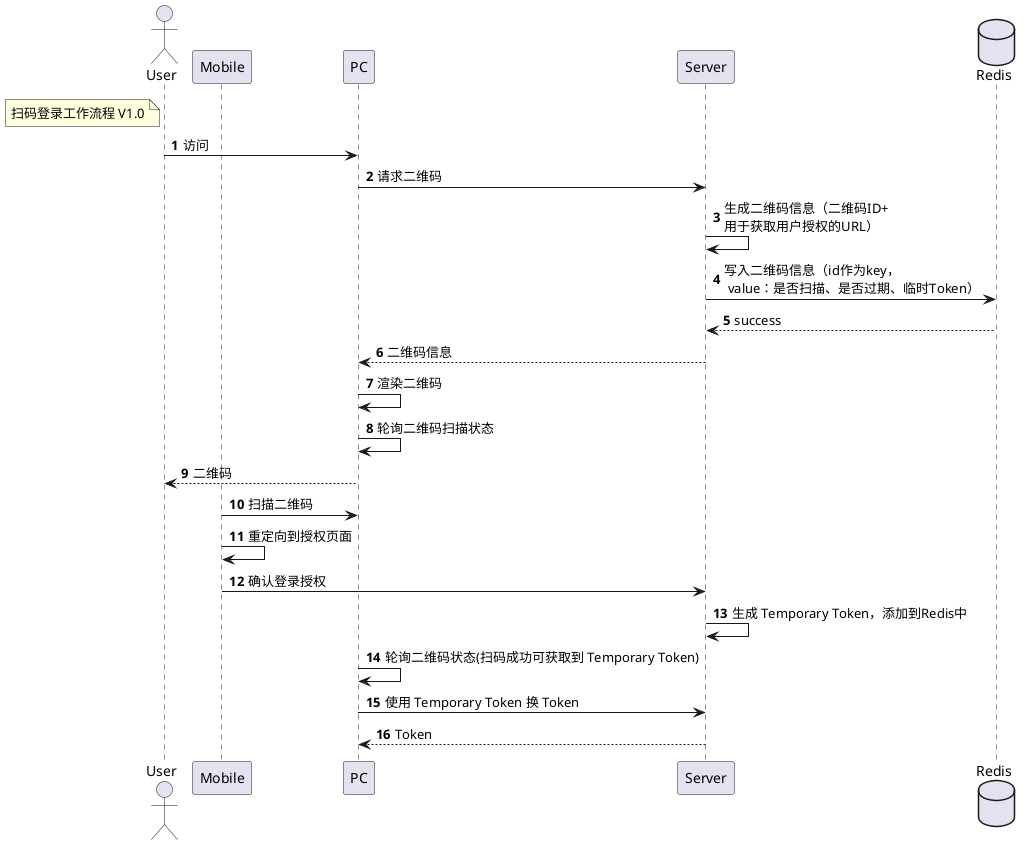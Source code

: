@startuml
'https://plantuml.com/sequence-diagram

autonumber
actor User
note left of User
扫码登录工作流程 V1.0
end note
participant Mobile
participant PC
participant Server
database Redis

User -> PC: 访问
PC -> Server: 请求二维码
Server -> Server: 生成二维码信息（二维码ID+\n用于获取用户授权的URL）
Server->Redis: 写入二维码信息（id作为key，\n value：是否扫描、是否过期、临时Token）
Redis-->Server: success
Server --> PC: 二维码信息
PC -> PC: 渲染二维码
PC -> PC: 轮询二维码扫描状态
PC-->User:二维码

Mobile -> PC: 扫描二维码
Mobile -> Mobile: 重定向到授权页面
Mobile -> Server: 确认登录授权
Server -> Server: 生成 Temporary Token，添加到Redis中
PC -> PC: 轮询二维码状态(扫码成功可获取到 Temporary Token)
PC -> Server: 使用 Temporary Token 换 Token
Server --> PC: Token
@enduml